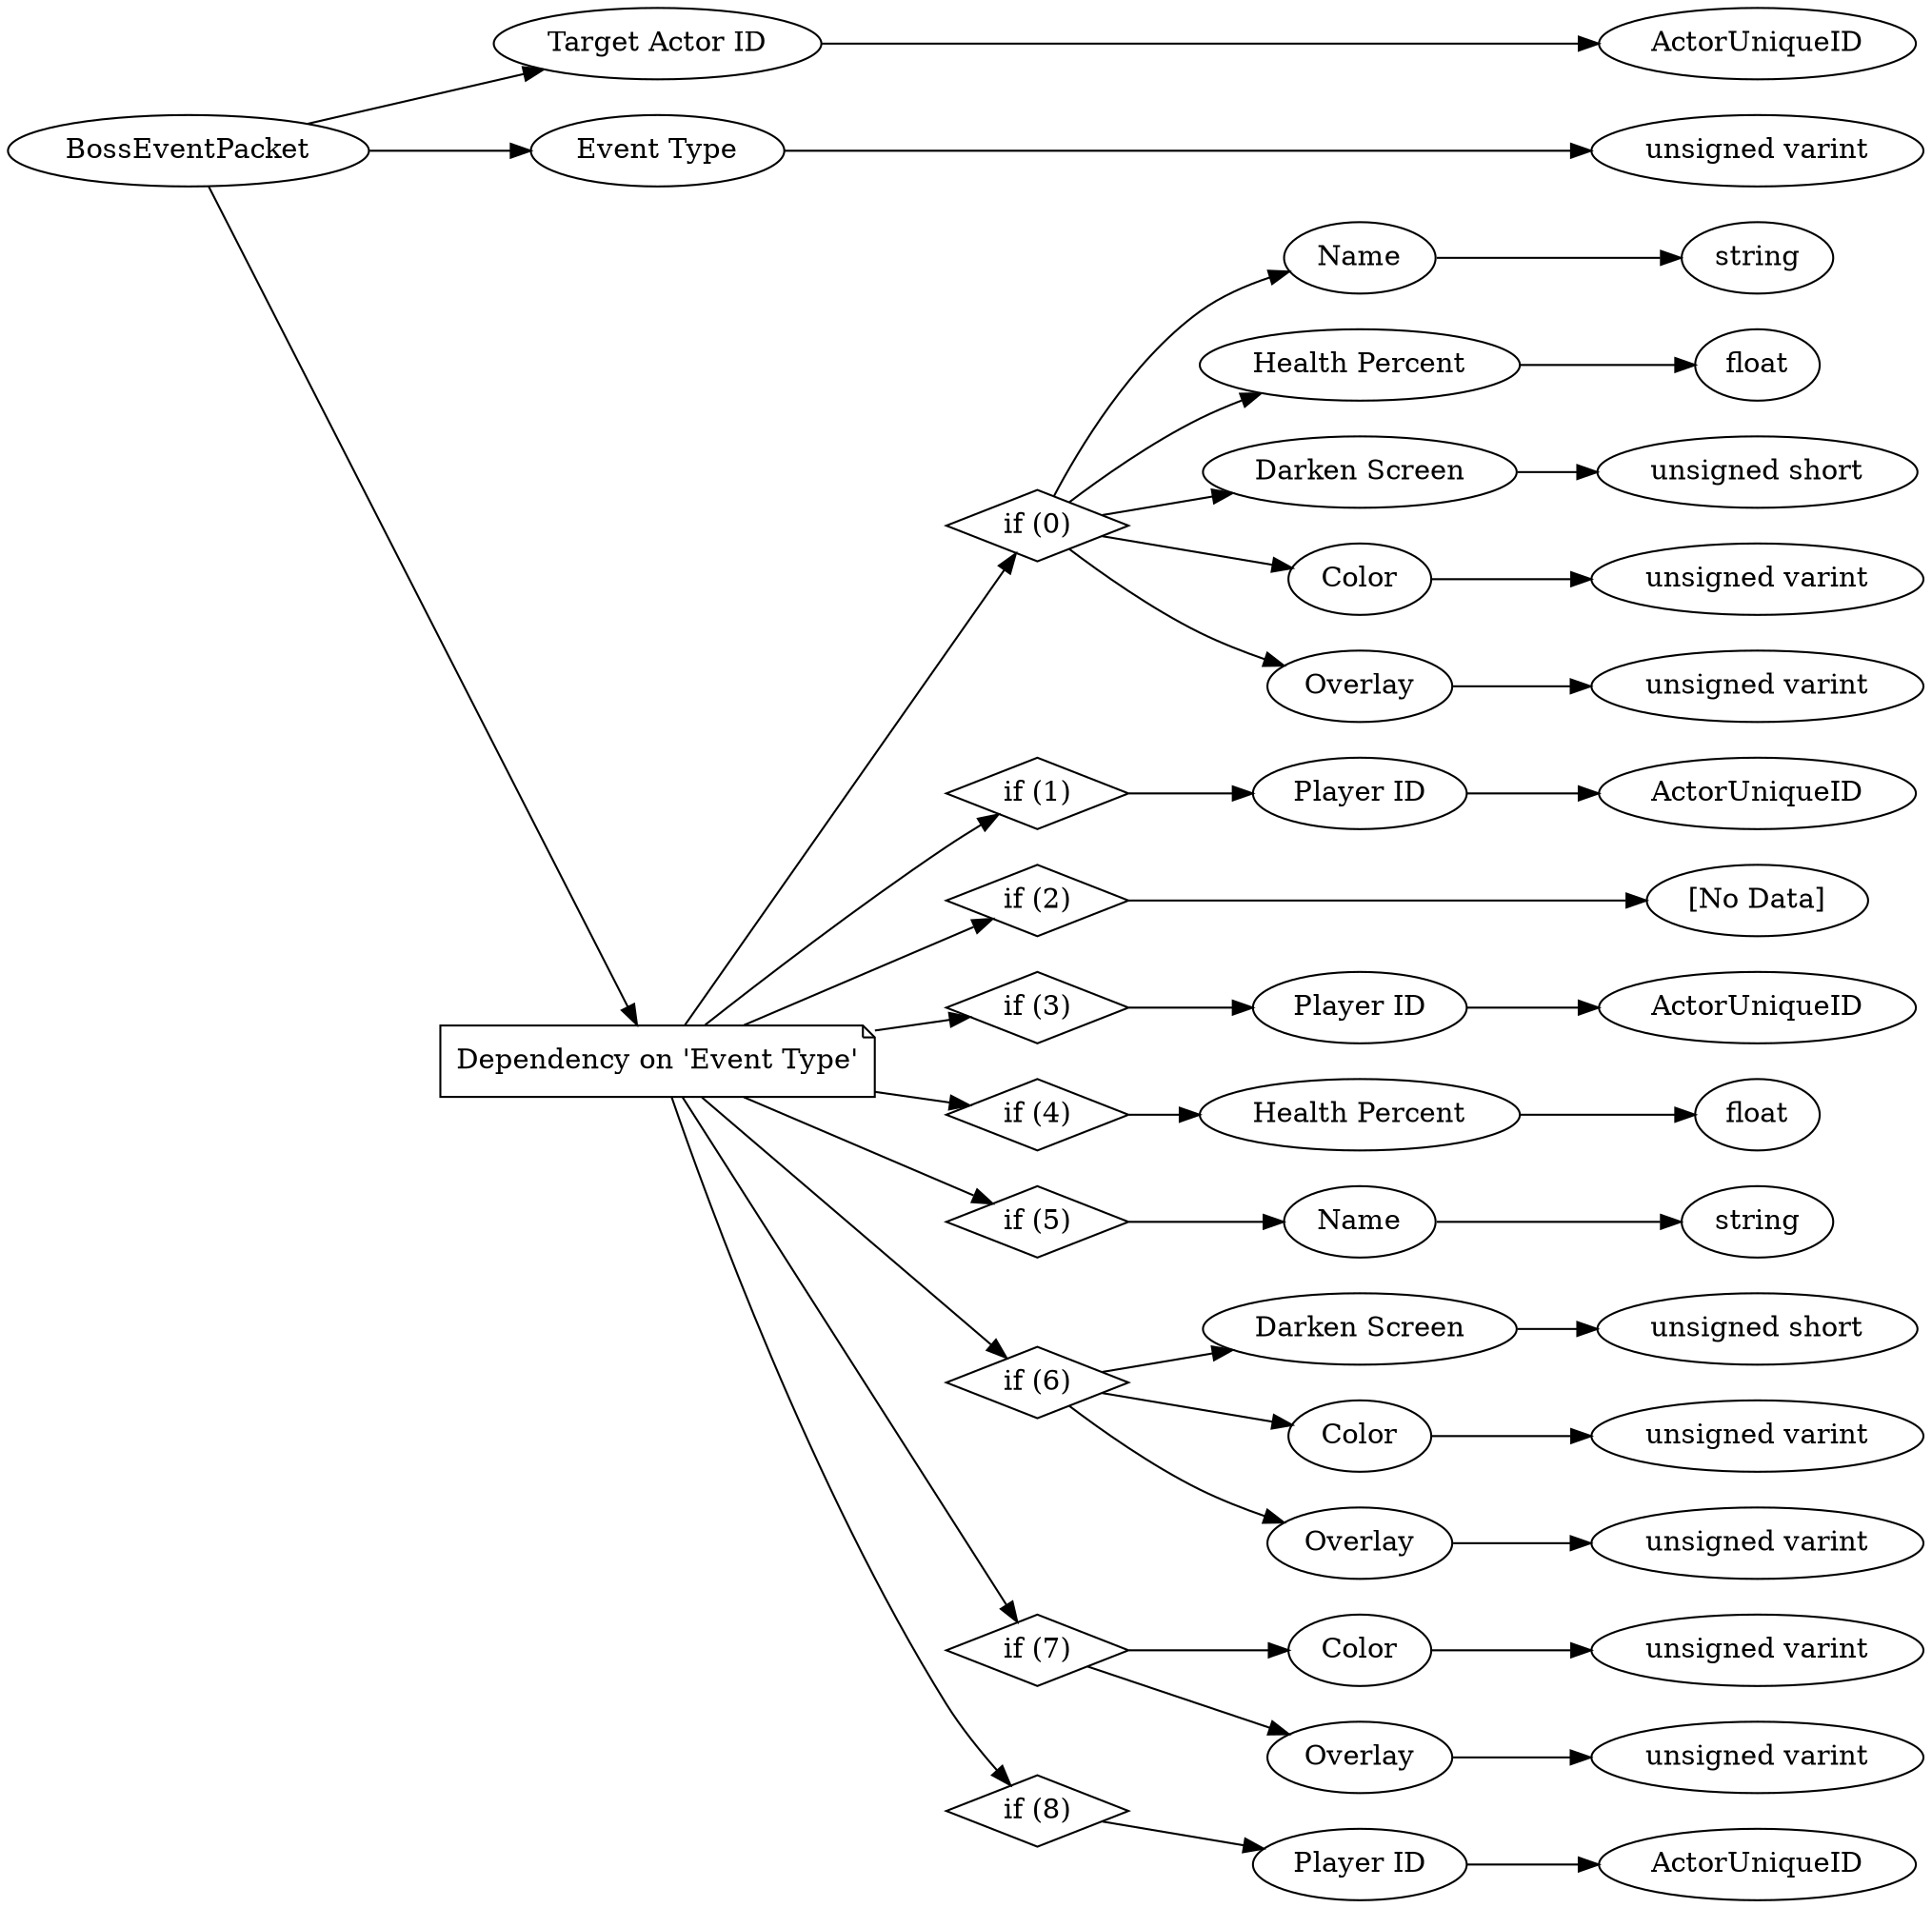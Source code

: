 digraph "BossEventPacket" {
rankdir = LR
0
0 -> 1
1 -> 2
0 -> 3
3 -> 4
0 -> 5
5 -> 6
6 -> 7
7 -> 8
6 -> 9
9 -> 10
6 -> 11
11 -> 12
6 -> 13
13 -> 14
6 -> 15
15 -> 16
5 -> 17
17 -> 18
18 -> 19
5 -> 20
20 -> 21
5 -> 22
22 -> 23
23 -> 24
5 -> 25
25 -> 26
26 -> 27
5 -> 28
28 -> 29
29 -> 30
5 -> 31
31 -> 32
32 -> 33
31 -> 34
34 -> 35
31 -> 36
36 -> 37
5 -> 38
38 -> 39
39 -> 40
38 -> 41
41 -> 42
5 -> 43
43 -> 44
44 -> 45

0 [label="BossEventPacket",comment="name: \"BossEventPacket\", typeName: \"\", id: 0, branchId: 74, recurseId: -1, attributes: 0, notes: \"\""];
1 [label="Target Actor ID",comment="name: \"Target Actor ID\", typeName: \"ActorUniqueID\", id: 1, branchId: 0, recurseId: -1, attributes: 256, notes: \"\""];
2 [label="ActorUniqueID",comment="name: \"ActorUniqueID\", typeName: \"\", id: 2, branchId: 0, recurseId: -1, attributes: 512, notes: \"\""];
3 [label="Event Type",comment="name: \"Event Type\", typeName: \"\", id: 3, branchId: 0, recurseId: -1, attributes: 0, notes: \"\""];
4 [label="unsigned varint",comment="name: \"unsigned varint\", typeName: \"\", id: 4, branchId: 0, recurseId: -1, attributes: 512, notes: \"\""];
5 [label="Dependency on 'Event Type'",shape=note,comment="name: \"Dependency on 'Event Type'\", typeName: \"\", id: 5, branchId: 0, recurseId: -1, attributes: 2, notes: \"\""];
6 [label="if (0)",shape=diamond,comment="name: \"if (0)\", typeName: \"\", id: 6, branchId: 0, recurseId: -1, attributes: 4, notes: \"\""];
7 [label="Name",comment="name: \"Name\", typeName: \"\", id: 7, branchId: 0, recurseId: -1, attributes: 0, notes: \"Name of the boss to add\""];
8 [label="string",comment="name: \"string\", typeName: \"\", id: 8, branchId: 0, recurseId: -1, attributes: 512, notes: \"\""];
9 [label="Health Percent",comment="name: \"Health Percent\", typeName: \"\", id: 9, branchId: 0, recurseId: -1, attributes: 0, notes: \"Health value of the boss\""];
10 [label="float",comment="name: \"float\", typeName: \"\", id: 10, branchId: 0, recurseId: -1, attributes: 512, notes: \"\""];
11 [label="Darken Screen",comment="name: \"Darken Screen\", typeName: \"\", id: 11, branchId: 0, recurseId: -1, attributes: 0, notes: \"A boolean value for whether or not we should darken the screen (has a 0 or 1 value)\""];
12 [label="unsigned short",comment="name: \"unsigned short\", typeName: \"\", id: 12, branchId: 0, recurseId: -1, attributes: 512, notes: \"\""];
13 [label="Color",comment="name: \"Color\", typeName: \"\", id: 13, branchId: 0, recurseId: -1, attributes: 0, notes: \"color for the boss bar, listed in an enumeration\""];
14 [label="unsigned varint",comment="name: \"unsigned varint\", typeName: \"\", id: 14, branchId: 0, recurseId: -1, attributes: 512, notes: \"\""];
15 [label="Overlay",comment="name: \"Overlay\", typeName: \"\", id: 15, branchId: 0, recurseId: -1, attributes: 0, notes: \"overlay for the boss bar, listed in an enumeration\""];
16 [label="unsigned varint",comment="name: \"unsigned varint\", typeName: \"\", id: 16, branchId: 0, recurseId: -1, attributes: 512, notes: \"\""];
17 [label="if (1)",shape=diamond,comment="name: \"if (1)\", typeName: \"\", id: 17, branchId: 1, recurseId: -1, attributes: 4, notes: \"\""];
18 [label="Player ID",comment="name: \"Player ID\", typeName: \"ActorUniqueID\", id: 18, branchId: 0, recurseId: -1, attributes: 256, notes: \"\""];
19 [label="ActorUniqueID",comment="name: \"ActorUniqueID\", typeName: \"\", id: 19, branchId: 0, recurseId: -1, attributes: 512, notes: \"\""];
20 [label="if (2)",shape=diamond,comment="name: \"if (2)\", typeName: \"\", id: 20, branchId: 2, recurseId: -1, attributes: 4, notes: \"\""];
21 [label="[No Data]",comment="name: \"[No Data]\", typeName: \"\", id: 21, branchId: 0, recurseId: -1, attributes: 512, notes: \"\""];
22 [label="if (3)",shape=diamond,comment="name: \"if (3)\", typeName: \"\", id: 22, branchId: 3, recurseId: -1, attributes: 4, notes: \"\""];
23 [label="Player ID",comment="name: \"Player ID\", typeName: \"ActorUniqueID\", id: 23, branchId: 0, recurseId: -1, attributes: 256, notes: \"\""];
24 [label="ActorUniqueID",comment="name: \"ActorUniqueID\", typeName: \"\", id: 24, branchId: 0, recurseId: -1, attributes: 512, notes: \"\""];
25 [label="if (4)",shape=diamond,comment="name: \"if (4)\", typeName: \"\", id: 25, branchId: 4, recurseId: -1, attributes: 4, notes: \"\""];
26 [label="Health Percent",comment="name: \"Health Percent\", typeName: \"\", id: 26, branchId: 0, recurseId: -1, attributes: 0, notes: \"\""];
27 [label="float",comment="name: \"float\", typeName: \"\", id: 27, branchId: 0, recurseId: -1, attributes: 512, notes: \"\""];
28 [label="if (5)",shape=diamond,comment="name: \"if (5)\", typeName: \"\", id: 28, branchId: 5, recurseId: -1, attributes: 4, notes: \"\""];
29 [label="Name",comment="name: \"Name\", typeName: \"\", id: 29, branchId: 0, recurseId: -1, attributes: 0, notes: \"\""];
30 [label="string",comment="name: \"string\", typeName: \"\", id: 30, branchId: 0, recurseId: -1, attributes: 512, notes: \"\""];
31 [label="if (6)",shape=diamond,comment="name: \"if (6)\", typeName: \"\", id: 31, branchId: 6, recurseId: -1, attributes: 4, notes: \"\""];
32 [label="Darken Screen",comment="name: \"Darken Screen\", typeName: \"\", id: 32, branchId: 0, recurseId: -1, attributes: 0, notes: \"\""];
33 [label="unsigned short",comment="name: \"unsigned short\", typeName: \"\", id: 33, branchId: 0, recurseId: -1, attributes: 512, notes: \"\""];
34 [label="Color",comment="name: \"Color\", typeName: \"\", id: 34, branchId: 0, recurseId: -1, attributes: 0, notes: \"\""];
35 [label="unsigned varint",comment="name: \"unsigned varint\", typeName: \"\", id: 35, branchId: 0, recurseId: -1, attributes: 512, notes: \"\""];
36 [label="Overlay",comment="name: \"Overlay\", typeName: \"\", id: 36, branchId: 0, recurseId: -1, attributes: 0, notes: \"\""];
37 [label="unsigned varint",comment="name: \"unsigned varint\", typeName: \"\", id: 37, branchId: 0, recurseId: -1, attributes: 512, notes: \"\""];
38 [label="if (7)",shape=diamond,comment="name: \"if (7)\", typeName: \"\", id: 38, branchId: 7, recurseId: -1, attributes: 4, notes: \"\""];
39 [label="Color",comment="name: \"Color\", typeName: \"\", id: 39, branchId: 0, recurseId: -1, attributes: 0, notes: \"\""];
40 [label="unsigned varint",comment="name: \"unsigned varint\", typeName: \"\", id: 40, branchId: 0, recurseId: -1, attributes: 512, notes: \"\""];
41 [label="Overlay",comment="name: \"Overlay\", typeName: \"\", id: 41, branchId: 0, recurseId: -1, attributes: 0, notes: \"\""];
42 [label="unsigned varint",comment="name: \"unsigned varint\", typeName: \"\", id: 42, branchId: 0, recurseId: -1, attributes: 512, notes: \"\""];
43 [label="if (8)",shape=diamond,comment="name: \"if (8)\", typeName: \"\", id: 43, branchId: 8, recurseId: -1, attributes: 4, notes: \"\""];
44 [label="Player ID",comment="name: \"Player ID\", typeName: \"ActorUniqueID\", id: 44, branchId: 0, recurseId: -1, attributes: 256, notes: \"\""];
45 [label="ActorUniqueID",comment="name: \"ActorUniqueID\", typeName: \"\", id: 45, branchId: 0, recurseId: -1, attributes: 512, notes: \"\""];
{ rank = max;2;4;8;10;12;14;16;19;21;24;27;30;33;35;37;40;42;45}

}
